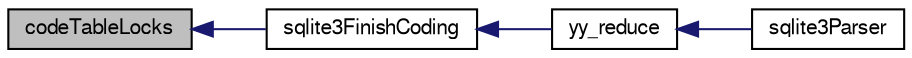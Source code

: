 digraph "codeTableLocks"
{
  edge [fontname="FreeSans",fontsize="10",labelfontname="FreeSans",labelfontsize="10"];
  node [fontname="FreeSans",fontsize="10",shape=record];
  rankdir="LR";
  Node57415 [label="codeTableLocks",height=0.2,width=0.4,color="black", fillcolor="grey75", style="filled", fontcolor="black"];
  Node57415 -> Node57416 [dir="back",color="midnightblue",fontsize="10",style="solid",fontname="FreeSans"];
  Node57416 [label="sqlite3FinishCoding",height=0.2,width=0.4,color="black", fillcolor="white", style="filled",URL="$sqlite3_8c.html#a651bc5b446c276c092705856d995b278"];
  Node57416 -> Node57417 [dir="back",color="midnightblue",fontsize="10",style="solid",fontname="FreeSans"];
  Node57417 [label="yy_reduce",height=0.2,width=0.4,color="black", fillcolor="white", style="filled",URL="$sqlite3_8c.html#a7c419a9b25711c666a9a2449ef377f14"];
  Node57417 -> Node57418 [dir="back",color="midnightblue",fontsize="10",style="solid",fontname="FreeSans"];
  Node57418 [label="sqlite3Parser",height=0.2,width=0.4,color="black", fillcolor="white", style="filled",URL="$sqlite3_8c.html#a0327d71a5fabe0b6a343d78a2602e72a"];
}
